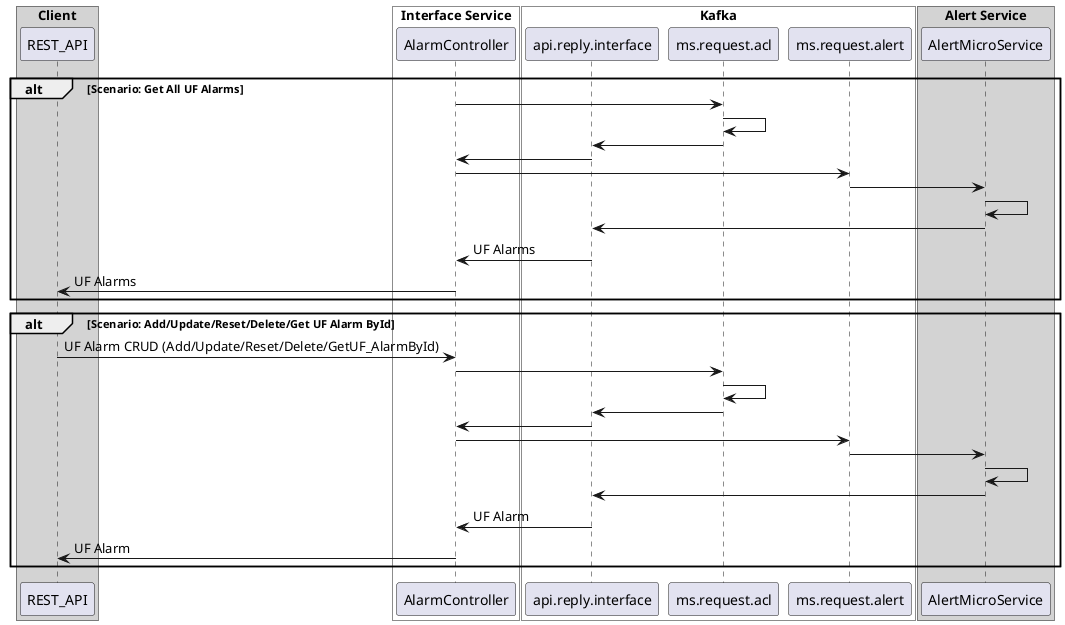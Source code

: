 @startuml
    box  "Client" #LightGrey
    participant REST_API
    end box

    box "Interface Service" #white
       participant AlarmController
    end box

    box "Kafka" #white
           participant api.reply.interface
           participant ms.request.acl
           participant ms.request.alert
    end box

    box "Alert Service" #LightGrey
       participant AlertMicroService
    end box

    alt Scenario: Get All UF Alarms
        AlarmController -> ms.request.acl
        ms.request.acl -> ms.request.acl
        ms.request.acl -> api.reply.interface
        api.reply.interface -> AlarmController

        AlarmController -> ms.request.alert
        ms.request.alert -> AlertMicroService
        AlertMicroService -> AlertMicroService
        AlertMicroService -> api.reply.interface
        api.reply.interface -> AlarmController: UF Alarms
        AlarmController -> REST_API: UF Alarms
    end

    alt Scenario: Add/Update/Reset/Delete/Get UF Alarm ById
        REST_API -> AlarmController: UF Alarm CRUD (Add/Update/Reset/Delete/GetUF_AlarmById)
        AlarmController -> ms.request.acl
        ms.request.acl -> ms.request.acl
        ms.request.acl -> api.reply.interface
        api.reply.interface -> AlarmController
        
        AlarmController -> ms.request.alert
        ms.request.alert -> AlertMicroService
        AlertMicroService -> AlertMicroService
        AlertMicroService -> api.reply.interface
        api.reply.interface -> AlarmController: UF Alarm
        AlarmController -> REST_API: UF Alarm
    end

@enduml